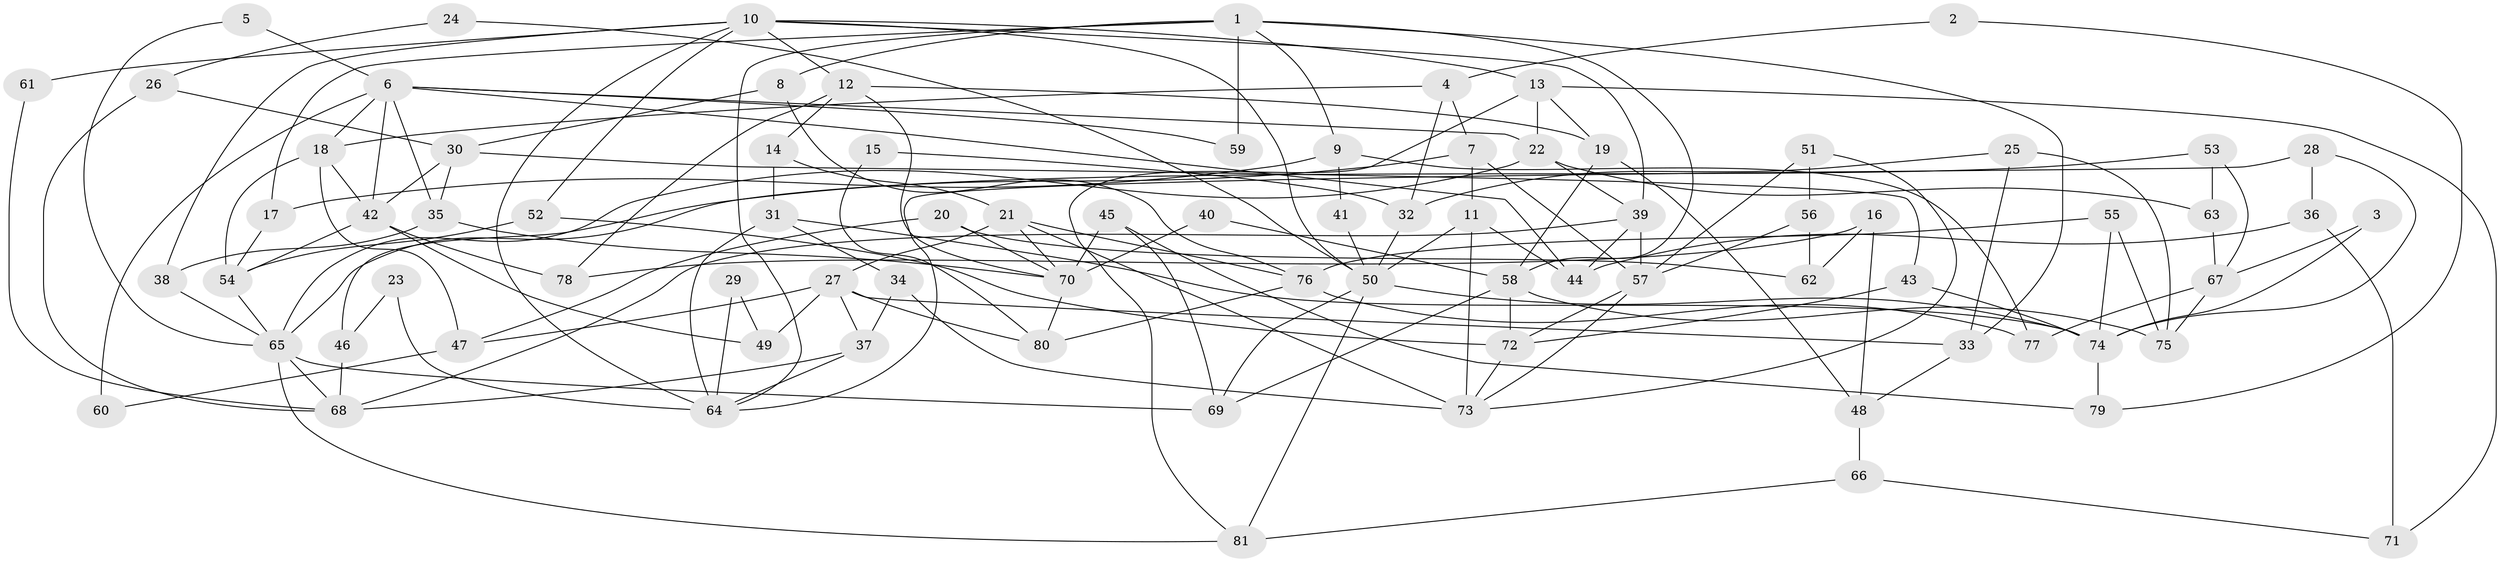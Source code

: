 // Generated by graph-tools (version 1.1) at 2025/02/03/09/25 03:02:11]
// undirected, 81 vertices, 162 edges
graph export_dot {
graph [start="1"]
  node [color=gray90,style=filled];
  1;
  2;
  3;
  4;
  5;
  6;
  7;
  8;
  9;
  10;
  11;
  12;
  13;
  14;
  15;
  16;
  17;
  18;
  19;
  20;
  21;
  22;
  23;
  24;
  25;
  26;
  27;
  28;
  29;
  30;
  31;
  32;
  33;
  34;
  35;
  36;
  37;
  38;
  39;
  40;
  41;
  42;
  43;
  44;
  45;
  46;
  47;
  48;
  49;
  50;
  51;
  52;
  53;
  54;
  55;
  56;
  57;
  58;
  59;
  60;
  61;
  62;
  63;
  64;
  65;
  66;
  67;
  68;
  69;
  70;
  71;
  72;
  73;
  74;
  75;
  76;
  77;
  78;
  79;
  80;
  81;
  1 -- 58;
  1 -- 64;
  1 -- 8;
  1 -- 9;
  1 -- 17;
  1 -- 33;
  1 -- 59;
  2 -- 4;
  2 -- 79;
  3 -- 67;
  3 -- 74;
  4 -- 7;
  4 -- 18;
  4 -- 32;
  5 -- 65;
  5 -- 6;
  6 -- 22;
  6 -- 42;
  6 -- 18;
  6 -- 35;
  6 -- 44;
  6 -- 59;
  6 -- 60;
  7 -- 57;
  7 -- 11;
  7 -- 46;
  8 -- 30;
  8 -- 76;
  9 -- 17;
  9 -- 41;
  9 -- 77;
  10 -- 13;
  10 -- 50;
  10 -- 12;
  10 -- 38;
  10 -- 39;
  10 -- 52;
  10 -- 61;
  10 -- 64;
  11 -- 44;
  11 -- 73;
  11 -- 50;
  12 -- 70;
  12 -- 14;
  12 -- 19;
  12 -- 78;
  13 -- 22;
  13 -- 81;
  13 -- 19;
  13 -- 71;
  14 -- 31;
  14 -- 21;
  15 -- 80;
  15 -- 32;
  16 -- 48;
  16 -- 62;
  16 -- 78;
  17 -- 54;
  18 -- 54;
  18 -- 42;
  18 -- 47;
  19 -- 48;
  19 -- 58;
  20 -- 47;
  20 -- 70;
  20 -- 62;
  21 -- 76;
  21 -- 27;
  21 -- 70;
  21 -- 73;
  22 -- 65;
  22 -- 63;
  22 -- 39;
  23 -- 46;
  23 -- 64;
  24 -- 50;
  24 -- 26;
  25 -- 75;
  25 -- 33;
  25 -- 32;
  26 -- 30;
  26 -- 68;
  27 -- 33;
  27 -- 37;
  27 -- 47;
  27 -- 49;
  27 -- 80;
  28 -- 74;
  28 -- 64;
  28 -- 36;
  29 -- 64;
  29 -- 49;
  30 -- 42;
  30 -- 35;
  30 -- 43;
  31 -- 64;
  31 -- 74;
  31 -- 34;
  32 -- 50;
  33 -- 48;
  34 -- 73;
  34 -- 37;
  35 -- 38;
  35 -- 70;
  36 -- 44;
  36 -- 71;
  37 -- 64;
  37 -- 68;
  38 -- 65;
  39 -- 44;
  39 -- 57;
  39 -- 68;
  40 -- 70;
  40 -- 58;
  41 -- 50;
  42 -- 78;
  42 -- 49;
  42 -- 54;
  43 -- 72;
  43 -- 74;
  45 -- 69;
  45 -- 70;
  45 -- 79;
  46 -- 68;
  47 -- 60;
  48 -- 66;
  50 -- 69;
  50 -- 74;
  50 -- 81;
  51 -- 57;
  51 -- 73;
  51 -- 56;
  52 -- 72;
  52 -- 54;
  53 -- 65;
  53 -- 67;
  53 -- 63;
  54 -- 65;
  55 -- 74;
  55 -- 76;
  55 -- 75;
  56 -- 57;
  56 -- 62;
  57 -- 72;
  57 -- 73;
  58 -- 69;
  58 -- 72;
  58 -- 75;
  61 -- 68;
  63 -- 67;
  65 -- 68;
  65 -- 69;
  65 -- 81;
  66 -- 81;
  66 -- 71;
  67 -- 77;
  67 -- 75;
  70 -- 80;
  72 -- 73;
  74 -- 79;
  76 -- 80;
  76 -- 77;
}
